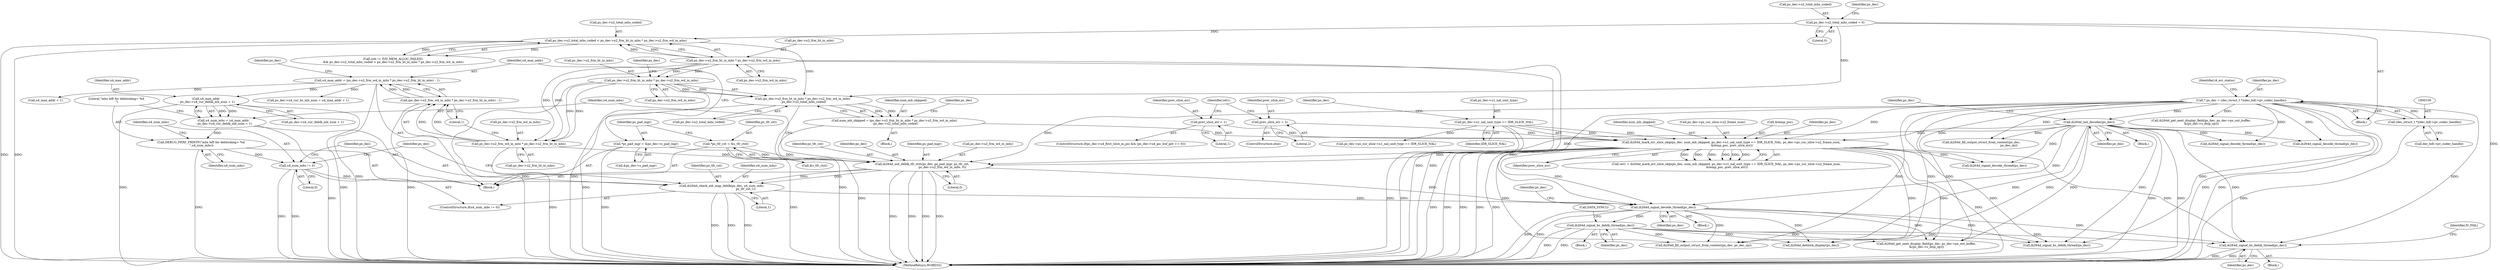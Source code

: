 digraph "0_Android_326fe991a4b7971e8aeaf4ac775491dd8abd85bb@API" {
"1001807" [label="(Call,ih264d_signal_bs_deblk_thread(ps_dec))"];
"1000896" [label="(Call,ih264d_init_decoder(ps_dec))"];
"1000153" [label="(Call,* ps_dec = (dec_struct_t *)(dec_hdl->pv_codec_handle))"];
"1000155" [label="(Call,(dec_struct_t *)(dec_hdl->pv_codec_handle))"];
"1001699" [label="(Call,ih264d_signal_decode_thread(ps_dec))"];
"1001528" [label="(Call,ih264d_mark_err_slice_skip(ps_dec, num_mb_skipped, ps_dec->u1_nal_unit_type == IDR_SLICE_NAL, ps_dec->ps_cur_slice->u2_frame_num,\n &temp_poc, prev_slice_err))"];
"1001496" [label="(Call,num_mb_skipped = (ps_dec->u2_frm_ht_in_mbs * ps_dec->u2_frm_wd_in_mbs)\n - ps_dec->u2_total_mbs_coded)"];
"1001498" [label="(Call,(ps_dec->u2_frm_ht_in_mbs * ps_dec->u2_frm_wd_in_mbs)\n - ps_dec->u2_total_mbs_coded)"];
"1001499" [label="(Call,ps_dec->u2_frm_ht_in_mbs * ps_dec->u2_frm_wd_in_mbs)"];
"1001484" [label="(Call,ps_dec->u2_frm_ht_in_mbs * ps_dec->u2_frm_wd_in_mbs)"];
"1001480" [label="(Call,ps_dec->u2_total_mbs_coded < ps_dec->u2_frm_ht_in_mbs * ps_dec->u2_frm_wd_in_mbs)"];
"1000908" [label="(Call,ps_dec->u2_total_mbs_coded = 0)"];
"1001531" [label="(Call,ps_dec->u1_nal_unit_type == IDR_SLICE_NAL)"];
"1001519" [label="(Call,prev_slice_err = 1)"];
"1001523" [label="(Call,prev_slice_err = 2)"];
"1001689" [label="(Call,ih264d_check_mb_map_deblk(ps_dec, u4_num_mbs,\n                                                   ps_tfr_cxt,1))"];
"1001665" [label="(Call,ih264d_init_deblk_tfr_ctxt(ps_dec, ps_pad_mgr, ps_tfr_cxt,\n                                           ps_dec->u2_frm_wd_in_mbs, 0))"];
"1001641" [label="(Call,*ps_pad_mgr = &ps_dec->s_pad_mgr)"];
"1001636" [label="(Call,*ps_tfr_cxt = &s_tfr_ctxt)"];
"1001650" [label="(Call,ps_dec->u2_frm_wd_in_mbs * ps_dec->u2_frm_ht_in_mbs)"];
"1001686" [label="(Call,u4_num_mbs != 0)"];
"1001682" [label="(Call,DEBUG_PERF_PRINTF(\"mbs left for deblocking= %d \n\",u4_num_mbs))"];
"1001673" [label="(Call,u4_num_mbs = u4_max_addr\n - ps_dec->u4_cur_deblk_mb_num + 1)"];
"1001675" [label="(Call,u4_max_addr\n - ps_dec->u4_cur_deblk_mb_num + 1)"];
"1001647" [label="(Call,u4_max_addr = (ps_dec->u2_frm_wd_in_mbs * ps_dec->u2_frm_ht_in_mbs) - 1)"];
"1001649" [label="(Call,(ps_dec->u2_frm_wd_in_mbs * ps_dec->u2_frm_ht_in_mbs) - 1)"];
"1001708" [label="(Call,ih264d_signal_bs_deblk_thread(ps_dec))"];
"1001525" [label="(Literal,2)"];
"1001686" [label="(Call,u4_num_mbs != 0)"];
"1001699" [label="(Call,ih264d_signal_decode_thread(ps_dec))"];
"1001532" [label="(Call,ps_dec->u1_nal_unit_type)"];
"1001497" [label="(Identifier,num_mb_skipped)"];
"1001507" [label="(Identifier,ps_dec)"];
"1001650" [label="(Call,ps_dec->u2_frm_wd_in_mbs * ps_dec->u2_frm_ht_in_mbs)"];
"1000912" [label="(Literal,0)"];
"1000895" [label="(Block,)"];
"1001500" [label="(Call,ps_dec->u2_frm_ht_in_mbs)"];
"1000909" [label="(Call,ps_dec->u2_total_mbs_coded)"];
"1000900" [label="(Identifier,ps_dec)"];
"1001491" [label="(Block,)"];
"1001641" [label="(Call,*ps_pad_mgr = &ps_dec->s_pad_mgr)"];
"1001530" [label="(Identifier,num_mb_skipped)"];
"1001677" [label="(Call,ps_dec->u4_cur_deblk_mb_num + 1)"];
"1001535" [label="(Identifier,IDR_SLICE_NAL)"];
"1001519" [label="(Call,prev_slice_err = 1)"];
"1001999" [label="(Call,ih264d_get_next_display_field(ps_dec, ps_dec->ps_out_buffer,\n &(ps_dec->s_disp_op)))"];
"1001509" [label="(ControlStructure,if(ps_dec->u4_first_slice_in_pic && (ps_dec->u4_pic_buf_got == 0)))"];
"1001496" [label="(Call,num_mb_skipped = (ps_dec->u2_frm_ht_in_mbs * ps_dec->u2_frm_wd_in_mbs)\n - ps_dec->u2_total_mbs_coded)"];
"1001531" [label="(Call,ps_dec->u1_nal_unit_type == IDR_SLICE_NAL)"];
"1000154" [label="(Identifier,ps_dec)"];
"1001654" [label="(Call,ps_dec->u2_frm_ht_in_mbs)"];
"1001657" [label="(Literal,1)"];
"1001689" [label="(Call,ih264d_check_mb_map_deblk(ps_dec, u4_num_mbs,\n                                                   ps_tfr_cxt,1))"];
"1001536" [label="(Call,ps_dec->ps_cur_slice->u2_frame_num)"];
"1001696" [label="(Identifier,ps_dec)"];
"1001528" [label="(Call,ih264d_mark_err_slice_skip(ps_dec, num_mb_skipped, ps_dec->u1_nal_unit_type == IDR_SLICE_NAL, ps_dec->ps_cur_slice->u2_frame_num,\n &temp_poc, prev_slice_err))"];
"1001523" [label="(Call,prev_slice_err = 2)"];
"1001891" [label="(Call,ps_dec->ps_cur_slice->u1_nal_unit_type == IDR_SLICE_NAL)"];
"1001806" [label="(Block,)"];
"1001673" [label="(Call,u4_num_mbs = u4_max_addr\n - ps_dec->u4_cur_deblk_mb_num + 1)"];
"1001687" [label="(Identifier,u4_num_mbs)"];
"1001520" [label="(Identifier,prev_slice_err)"];
"1001543" [label="(Identifier,prev_slice_err)"];
"1001649" [label="(Call,(ps_dec->u2_frm_wd_in_mbs * ps_dec->u2_frm_ht_in_mbs) - 1)"];
"1001651" [label="(Call,ps_dec->u2_frm_wd_in_mbs)"];
"1001476" [label="(Call,(ret != IVD_MEM_ALLOC_FAILED)\n && ps_dec->u2_total_mbs_coded < ps_dec->u2_frm_ht_in_mbs * ps_dec->u2_frm_wd_in_mbs)"];
"1001710" [label="(Call,DATA_SYNC())"];
"1001810" [label="(Identifier,IV_FAIL)"];
"1001666" [label="(Identifier,ps_dec)"];
"1002027" [label="(Call,ih264d_fill_output_struct_from_context(ps_dec, ps_dec_op))"];
"1000915" [label="(Identifier,ps_dec)"];
"1001685" [label="(ControlStructure,if(u4_num_mbs != 0))"];
"1001636" [label="(Call,*ps_tfr_cxt = &s_tfr_ctxt)"];
"1000157" [label="(Call,dec_hdl->pv_codec_handle)"];
"1001485" [label="(Call,ps_dec->u2_frm_ht_in_mbs)"];
"1001665" [label="(Call,ih264d_init_deblk_tfr_ctxt(ps_dec, ps_pad_mgr, ps_tfr_cxt,\n                                           ps_dec->u2_frm_wd_in_mbs, 0))"];
"1000896" [label="(Call,ih264d_init_decoder(ps_dec))"];
"1000153" [label="(Call,* ps_dec = (dec_struct_t *)(dec_hdl->pv_codec_handle))"];
"1001538" [label="(Identifier,ps_dec)"];
"1001674" [label="(Identifier,u4_num_mbs)"];
"1001480" [label="(Call,ps_dec->u2_total_mbs_coded < ps_dec->u2_frm_ht_in_mbs * ps_dec->u2_frm_wd_in_mbs)"];
"1001693" [label="(Literal,1)"];
"1001662" [label="(Call,u4_max_addr + 1)"];
"1001667" [label="(Identifier,ps_pad_mgr)"];
"1000908" [label="(Call,ps_dec->u2_total_mbs_coded = 0)"];
"1001481" [label="(Call,ps_dec->u2_total_mbs_coded)"];
"1001683" [label="(Literal,\"mbs left for deblocking= %d \n\")"];
"1001499" [label="(Call,ps_dec->u2_frm_ht_in_mbs * ps_dec->u2_frm_wd_in_mbs)"];
"1001403" [label="(Call,ih264d_signal_decode_thread(ps_dec))"];
"1001669" [label="(Call,ps_dec->u2_frm_wd_in_mbs)"];
"1001700" [label="(Identifier,ps_dec)"];
"1001985" [label="(Call,ih264d_signal_bs_deblk_thread(ps_dec))"];
"1001488" [label="(Call,ps_dec->u2_frm_wd_in_mbs)"];
"1000155" [label="(Call,(dec_struct_t *)(dec_hdl->pv_codec_handle))"];
"1001708" [label="(Call,ih264d_signal_bs_deblk_thread(ps_dec))"];
"1001704" [label="(Identifier,ps_dec)"];
"1000162" [label="(Identifier,i4_err_status)"];
"1002147" [label="(MethodReturn,WORD32)"];
"1001498" [label="(Call,(ps_dec->u2_frm_ht_in_mbs * ps_dec->u2_frm_wd_in_mbs)\n - ps_dec->u2_total_mbs_coded)"];
"1001672" [label="(Literal,0)"];
"1001707" [label="(Block,)"];
"1000897" [label="(Identifier,ps_dec)"];
"1001637" [label="(Identifier,ps_tfr_cxt)"];
"1001690" [label="(Identifier,ps_dec)"];
"1001506" [label="(Call,ps_dec->u2_total_mbs_coded)"];
"1001522" [label="(ControlStructure,else)"];
"1001638" [label="(Call,&s_tfr_ctxt)"];
"1001648" [label="(Identifier,u4_max_addr)"];
"1001668" [label="(Identifier,ps_tfr_cxt)"];
"1000151" [label="(Block,)"];
"1001253" [label="(Call,ih264d_fill_output_struct_from_context(ps_dec,\n                                                           ps_dec_op))"];
"1001676" [label="(Identifier,u4_max_addr)"];
"1001807" [label="(Call,ih264d_signal_bs_deblk_thread(ps_dec))"];
"1001189" [label="(Call,ih264d_signal_decode_thread(ps_dec))"];
"1001647" [label="(Call,u4_max_addr = (ps_dec->u2_frm_wd_in_mbs * ps_dec->u2_frm_ht_in_mbs) - 1)"];
"1001658" [label="(Call,ps_dec->u4_cur_bs_mb_num = u4_max_addr + 1)"];
"1001541" [label="(Call,&temp_poc)"];
"1001709" [label="(Identifier,ps_dec)"];
"1001675" [label="(Call,u4_max_addr\n - ps_dec->u4_cur_deblk_mb_num + 1)"];
"1001660" [label="(Identifier,ps_dec)"];
"1001576" [label="(Call,ih264d_signal_decode_thread(ps_dec))"];
"1001484" [label="(Call,ps_dec->u2_frm_ht_in_mbs * ps_dec->u2_frm_wd_in_mbs)"];
"1001808" [label="(Identifier,ps_dec)"];
"1001524" [label="(Identifier,prev_slice_err)"];
"1001512" [label="(Identifier,ps_dec)"];
"1001526" [label="(Call,ret1 = ih264d_mark_err_slice_skip(ps_dec, num_mb_skipped, ps_dec->u1_nal_unit_type == IDR_SLICE_NAL, ps_dec->ps_cur_slice->u2_frame_num,\n &temp_poc, prev_slice_err))"];
"1001682" [label="(Call,DEBUG_PERF_PRINTF(\"mbs left for deblocking= %d \n\",u4_num_mbs))"];
"1001691" [label="(Identifier,u4_num_mbs)"];
"1001631" [label="(Block,)"];
"1001692" [label="(Identifier,ps_tfr_cxt)"];
"1001503" [label="(Call,ps_dec->u2_frm_wd_in_mbs)"];
"1001688" [label="(Literal,0)"];
"1001529" [label="(Identifier,ps_dec)"];
"1001643" [label="(Call,&ps_dec->s_pad_mgr)"];
"1001527" [label="(Identifier,ret1)"];
"1001603" [label="(Block,)"];
"1001521" [label="(Literal,1)"];
"1001642" [label="(Identifier,ps_pad_mgr)"];
"1000713" [label="(Call,ih264d_get_next_display_field(ps_dec, ps_dec->ps_out_buffer,\n &(ps_dec->s_disp_op)))"];
"1001684" [label="(Identifier,u4_num_mbs)"];
"1001863" [label="(Call,ih264d_deblock_display(ps_dec))"];
"1001807" -> "1001806"  [label="AST: "];
"1001807" -> "1001808"  [label="CFG: "];
"1001808" -> "1001807"  [label="AST: "];
"1001810" -> "1001807"  [label="CFG: "];
"1001807" -> "1002147"  [label="DDG: "];
"1001807" -> "1002147"  [label="DDG: "];
"1000896" -> "1001807"  [label="DDG: "];
"1001699" -> "1001807"  [label="DDG: "];
"1001708" -> "1001807"  [label="DDG: "];
"1001528" -> "1001807"  [label="DDG: "];
"1000153" -> "1001807"  [label="DDG: "];
"1000896" -> "1000895"  [label="AST: "];
"1000896" -> "1000897"  [label="CFG: "];
"1000897" -> "1000896"  [label="AST: "];
"1000900" -> "1000896"  [label="CFG: "];
"1000896" -> "1002147"  [label="DDG: "];
"1000896" -> "1002147"  [label="DDG: "];
"1000153" -> "1000896"  [label="DDG: "];
"1000896" -> "1001189"  [label="DDG: "];
"1000896" -> "1001253"  [label="DDG: "];
"1000896" -> "1001403"  [label="DDG: "];
"1000896" -> "1001528"  [label="DDG: "];
"1000896" -> "1001576"  [label="DDG: "];
"1000896" -> "1001665"  [label="DDG: "];
"1000896" -> "1001699"  [label="DDG: "];
"1000896" -> "1001863"  [label="DDG: "];
"1000896" -> "1001985"  [label="DDG: "];
"1000896" -> "1001999"  [label="DDG: "];
"1000896" -> "1002027"  [label="DDG: "];
"1000153" -> "1000151"  [label="AST: "];
"1000153" -> "1000155"  [label="CFG: "];
"1000154" -> "1000153"  [label="AST: "];
"1000155" -> "1000153"  [label="AST: "];
"1000162" -> "1000153"  [label="CFG: "];
"1000153" -> "1002147"  [label="DDG: "];
"1000153" -> "1002147"  [label="DDG: "];
"1000155" -> "1000153"  [label="DDG: "];
"1000153" -> "1000713"  [label="DDG: "];
"1000153" -> "1001189"  [label="DDG: "];
"1000153" -> "1001253"  [label="DDG: "];
"1000153" -> "1001403"  [label="DDG: "];
"1000153" -> "1001528"  [label="DDG: "];
"1000153" -> "1001576"  [label="DDG: "];
"1000153" -> "1001665"  [label="DDG: "];
"1000153" -> "1001699"  [label="DDG: "];
"1000153" -> "1001863"  [label="DDG: "];
"1000153" -> "1001985"  [label="DDG: "];
"1000153" -> "1001999"  [label="DDG: "];
"1000153" -> "1002027"  [label="DDG: "];
"1000155" -> "1000157"  [label="CFG: "];
"1000156" -> "1000155"  [label="AST: "];
"1000157" -> "1000155"  [label="AST: "];
"1000155" -> "1002147"  [label="DDG: "];
"1001699" -> "1001603"  [label="AST: "];
"1001699" -> "1001700"  [label="CFG: "];
"1001700" -> "1001699"  [label="AST: "];
"1001704" -> "1001699"  [label="CFG: "];
"1001699" -> "1002147"  [label="DDG: "];
"1001699" -> "1002147"  [label="DDG: "];
"1001528" -> "1001699"  [label="DDG: "];
"1001689" -> "1001699"  [label="DDG: "];
"1001665" -> "1001699"  [label="DDG: "];
"1001699" -> "1001708"  [label="DDG: "];
"1001699" -> "1001863"  [label="DDG: "];
"1001699" -> "1001985"  [label="DDG: "];
"1001699" -> "1001999"  [label="DDG: "];
"1001699" -> "1002027"  [label="DDG: "];
"1001528" -> "1001526"  [label="AST: "];
"1001528" -> "1001543"  [label="CFG: "];
"1001529" -> "1001528"  [label="AST: "];
"1001530" -> "1001528"  [label="AST: "];
"1001531" -> "1001528"  [label="AST: "];
"1001536" -> "1001528"  [label="AST: "];
"1001541" -> "1001528"  [label="AST: "];
"1001543" -> "1001528"  [label="AST: "];
"1001526" -> "1001528"  [label="CFG: "];
"1001528" -> "1002147"  [label="DDG: "];
"1001528" -> "1002147"  [label="DDG: "];
"1001528" -> "1002147"  [label="DDG: "];
"1001528" -> "1002147"  [label="DDG: "];
"1001528" -> "1002147"  [label="DDG: "];
"1001528" -> "1002147"  [label="DDG: "];
"1001528" -> "1001526"  [label="DDG: "];
"1001528" -> "1001526"  [label="DDG: "];
"1001528" -> "1001526"  [label="DDG: "];
"1001528" -> "1001526"  [label="DDG: "];
"1001528" -> "1001526"  [label="DDG: "];
"1001528" -> "1001526"  [label="DDG: "];
"1001496" -> "1001528"  [label="DDG: "];
"1001531" -> "1001528"  [label="DDG: "];
"1001531" -> "1001528"  [label="DDG: "];
"1001519" -> "1001528"  [label="DDG: "];
"1001523" -> "1001528"  [label="DDG: "];
"1001528" -> "1001576"  [label="DDG: "];
"1001528" -> "1001665"  [label="DDG: "];
"1001528" -> "1001863"  [label="DDG: "];
"1001528" -> "1001985"  [label="DDG: "];
"1001528" -> "1001999"  [label="DDG: "];
"1001528" -> "1002027"  [label="DDG: "];
"1001496" -> "1001491"  [label="AST: "];
"1001496" -> "1001498"  [label="CFG: "];
"1001497" -> "1001496"  [label="AST: "];
"1001498" -> "1001496"  [label="AST: "];
"1001512" -> "1001496"  [label="CFG: "];
"1001496" -> "1002147"  [label="DDG: "];
"1001498" -> "1001496"  [label="DDG: "];
"1001498" -> "1001496"  [label="DDG: "];
"1001498" -> "1001506"  [label="CFG: "];
"1001499" -> "1001498"  [label="AST: "];
"1001506" -> "1001498"  [label="AST: "];
"1001498" -> "1002147"  [label="DDG: "];
"1001498" -> "1002147"  [label="DDG: "];
"1001499" -> "1001498"  [label="DDG: "];
"1001499" -> "1001498"  [label="DDG: "];
"1001480" -> "1001498"  [label="DDG: "];
"1000908" -> "1001498"  [label="DDG: "];
"1001499" -> "1001503"  [label="CFG: "];
"1001500" -> "1001499"  [label="AST: "];
"1001503" -> "1001499"  [label="AST: "];
"1001507" -> "1001499"  [label="CFG: "];
"1001499" -> "1002147"  [label="DDG: "];
"1001499" -> "1002147"  [label="DDG: "];
"1001484" -> "1001499"  [label="DDG: "];
"1001484" -> "1001499"  [label="DDG: "];
"1001499" -> "1001650"  [label="DDG: "];
"1001499" -> "1001650"  [label="DDG: "];
"1001484" -> "1001480"  [label="AST: "];
"1001484" -> "1001488"  [label="CFG: "];
"1001485" -> "1001484"  [label="AST: "];
"1001488" -> "1001484"  [label="AST: "];
"1001480" -> "1001484"  [label="CFG: "];
"1001484" -> "1002147"  [label="DDG: "];
"1001484" -> "1002147"  [label="DDG: "];
"1001484" -> "1001480"  [label="DDG: "];
"1001484" -> "1001480"  [label="DDG: "];
"1001484" -> "1001650"  [label="DDG: "];
"1001484" -> "1001650"  [label="DDG: "];
"1001480" -> "1001476"  [label="AST: "];
"1001481" -> "1001480"  [label="AST: "];
"1001476" -> "1001480"  [label="CFG: "];
"1001480" -> "1002147"  [label="DDG: "];
"1001480" -> "1002147"  [label="DDG: "];
"1001480" -> "1001476"  [label="DDG: "];
"1001480" -> "1001476"  [label="DDG: "];
"1000908" -> "1001480"  [label="DDG: "];
"1000908" -> "1000151"  [label="AST: "];
"1000908" -> "1000912"  [label="CFG: "];
"1000909" -> "1000908"  [label="AST: "];
"1000912" -> "1000908"  [label="AST: "];
"1000915" -> "1000908"  [label="CFG: "];
"1000908" -> "1002147"  [label="DDG: "];
"1001531" -> "1001535"  [label="CFG: "];
"1001532" -> "1001531"  [label="AST: "];
"1001535" -> "1001531"  [label="AST: "];
"1001538" -> "1001531"  [label="CFG: "];
"1001531" -> "1002147"  [label="DDG: "];
"1001531" -> "1002147"  [label="DDG: "];
"1001531" -> "1001891"  [label="DDG: "];
"1001519" -> "1001509"  [label="AST: "];
"1001519" -> "1001521"  [label="CFG: "];
"1001520" -> "1001519"  [label="AST: "];
"1001521" -> "1001519"  [label="AST: "];
"1001527" -> "1001519"  [label="CFG: "];
"1001523" -> "1001522"  [label="AST: "];
"1001523" -> "1001525"  [label="CFG: "];
"1001524" -> "1001523"  [label="AST: "];
"1001525" -> "1001523"  [label="AST: "];
"1001527" -> "1001523"  [label="CFG: "];
"1001689" -> "1001685"  [label="AST: "];
"1001689" -> "1001693"  [label="CFG: "];
"1001690" -> "1001689"  [label="AST: "];
"1001691" -> "1001689"  [label="AST: "];
"1001692" -> "1001689"  [label="AST: "];
"1001693" -> "1001689"  [label="AST: "];
"1001696" -> "1001689"  [label="CFG: "];
"1001689" -> "1002147"  [label="DDG: "];
"1001689" -> "1002147"  [label="DDG: "];
"1001689" -> "1002147"  [label="DDG: "];
"1001665" -> "1001689"  [label="DDG: "];
"1001665" -> "1001689"  [label="DDG: "];
"1001686" -> "1001689"  [label="DDG: "];
"1001665" -> "1001631"  [label="AST: "];
"1001665" -> "1001672"  [label="CFG: "];
"1001666" -> "1001665"  [label="AST: "];
"1001667" -> "1001665"  [label="AST: "];
"1001668" -> "1001665"  [label="AST: "];
"1001669" -> "1001665"  [label="AST: "];
"1001672" -> "1001665"  [label="AST: "];
"1001674" -> "1001665"  [label="CFG: "];
"1001665" -> "1002147"  [label="DDG: "];
"1001665" -> "1002147"  [label="DDG: "];
"1001665" -> "1002147"  [label="DDG: "];
"1001665" -> "1002147"  [label="DDG: "];
"1001641" -> "1001665"  [label="DDG: "];
"1001636" -> "1001665"  [label="DDG: "];
"1001650" -> "1001665"  [label="DDG: "];
"1001641" -> "1001631"  [label="AST: "];
"1001641" -> "1001643"  [label="CFG: "];
"1001642" -> "1001641"  [label="AST: "];
"1001643" -> "1001641"  [label="AST: "];
"1001648" -> "1001641"  [label="CFG: "];
"1001641" -> "1002147"  [label="DDG: "];
"1001636" -> "1001631"  [label="AST: "];
"1001636" -> "1001638"  [label="CFG: "];
"1001637" -> "1001636"  [label="AST: "];
"1001638" -> "1001636"  [label="AST: "];
"1001642" -> "1001636"  [label="CFG: "];
"1001636" -> "1002147"  [label="DDG: "];
"1001650" -> "1001649"  [label="AST: "];
"1001650" -> "1001654"  [label="CFG: "];
"1001651" -> "1001650"  [label="AST: "];
"1001654" -> "1001650"  [label="AST: "];
"1001657" -> "1001650"  [label="CFG: "];
"1001650" -> "1002147"  [label="DDG: "];
"1001650" -> "1001649"  [label="DDG: "];
"1001650" -> "1001649"  [label="DDG: "];
"1001686" -> "1001685"  [label="AST: "];
"1001686" -> "1001688"  [label="CFG: "];
"1001687" -> "1001686"  [label="AST: "];
"1001688" -> "1001686"  [label="AST: "];
"1001690" -> "1001686"  [label="CFG: "];
"1001696" -> "1001686"  [label="CFG: "];
"1001686" -> "1002147"  [label="DDG: "];
"1001686" -> "1002147"  [label="DDG: "];
"1001682" -> "1001686"  [label="DDG: "];
"1001682" -> "1001631"  [label="AST: "];
"1001682" -> "1001684"  [label="CFG: "];
"1001683" -> "1001682"  [label="AST: "];
"1001684" -> "1001682"  [label="AST: "];
"1001687" -> "1001682"  [label="CFG: "];
"1001682" -> "1002147"  [label="DDG: "];
"1001673" -> "1001682"  [label="DDG: "];
"1001673" -> "1001631"  [label="AST: "];
"1001673" -> "1001675"  [label="CFG: "];
"1001674" -> "1001673"  [label="AST: "];
"1001675" -> "1001673"  [label="AST: "];
"1001683" -> "1001673"  [label="CFG: "];
"1001673" -> "1002147"  [label="DDG: "];
"1001675" -> "1001673"  [label="DDG: "];
"1001675" -> "1001673"  [label="DDG: "];
"1001675" -> "1001677"  [label="CFG: "];
"1001676" -> "1001675"  [label="AST: "];
"1001677" -> "1001675"  [label="AST: "];
"1001675" -> "1002147"  [label="DDG: "];
"1001675" -> "1002147"  [label="DDG: "];
"1001647" -> "1001675"  [label="DDG: "];
"1001647" -> "1001631"  [label="AST: "];
"1001647" -> "1001649"  [label="CFG: "];
"1001648" -> "1001647"  [label="AST: "];
"1001649" -> "1001647"  [label="AST: "];
"1001660" -> "1001647"  [label="CFG: "];
"1001647" -> "1002147"  [label="DDG: "];
"1001649" -> "1001647"  [label="DDG: "];
"1001649" -> "1001647"  [label="DDG: "];
"1001647" -> "1001658"  [label="DDG: "];
"1001647" -> "1001662"  [label="DDG: "];
"1001649" -> "1001657"  [label="CFG: "];
"1001657" -> "1001649"  [label="AST: "];
"1001649" -> "1002147"  [label="DDG: "];
"1001708" -> "1001707"  [label="AST: "];
"1001708" -> "1001709"  [label="CFG: "];
"1001709" -> "1001708"  [label="AST: "];
"1001710" -> "1001708"  [label="CFG: "];
"1001708" -> "1002147"  [label="DDG: "];
"1001708" -> "1002147"  [label="DDG: "];
"1001708" -> "1001863"  [label="DDG: "];
"1001708" -> "1001985"  [label="DDG: "];
"1001708" -> "1001999"  [label="DDG: "];
"1001708" -> "1002027"  [label="DDG: "];
}
